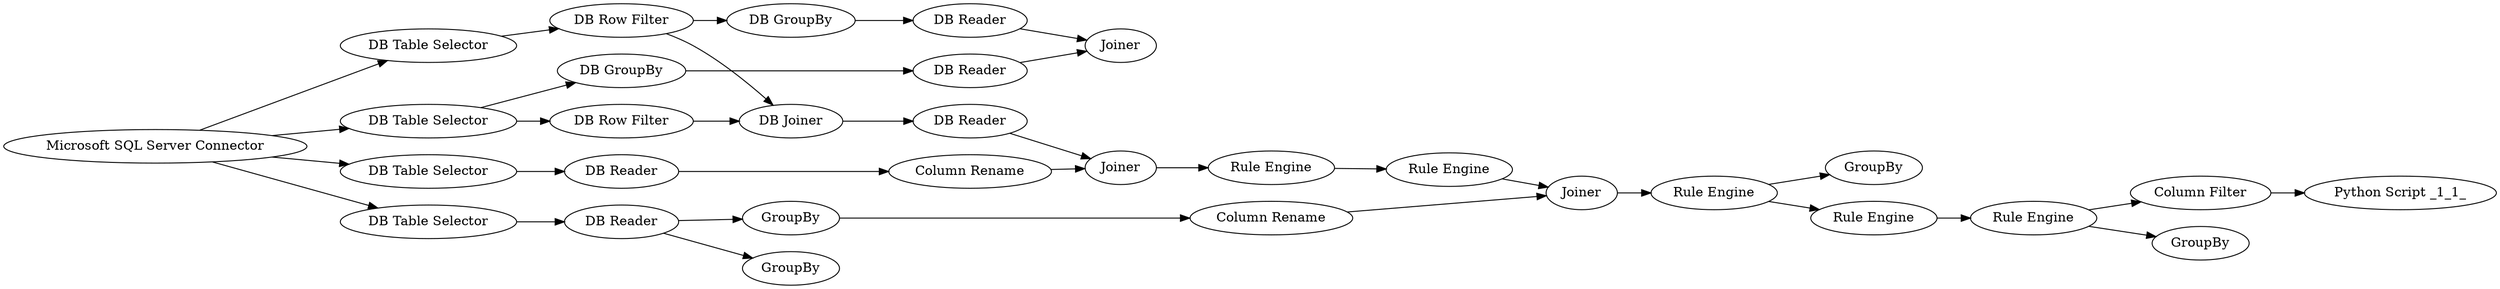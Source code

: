 digraph {
	103 [label="Microsoft SQL Server Connector"]
	110 [label="DB Table Selector"]
	116 [label="DB Row Filter"]
	124 [label="DB Table Selector"]
	140 [label="DB Table Selector"]
	141 [label="DB Reader"]
	142 [label="DB Row Filter"]
	143 [label="DB Joiner"]
	146 [label="DB GroupBy"]
	150 [label="DB Reader"]
	151 [label="DB Table Selector"]
	153 [label="DB Reader"]
	154 [label=Joiner]
	155 [label="Column Rename"]
	157 [label=Joiner]
	158 [label="Rule Engine"]
	159 [label="Column Rename"]
	160 [label=GroupBy]
	161 [label="Rule Engine"]
	162 [label="Rule Engine"]
	165 [label=GroupBy]
	166 [label="Rule Engine"]
	167 [label="Python Script _1_1_"]
	168 [label="Column Filter"]
	169 [label="Rule Engine"]
	170 [label=GroupBy]
	171 [label=GroupBy]
	172 [label="DB Reader"]
	173 [label="DB GroupBy"]
	174 [label="DB Reader"]
	175 [label=Joiner]
	103 -> 110
	103 -> 124
	103 -> 140
	103 -> 151
	110 -> 116
	116 -> 146
	116 -> 143
	124 -> 150
	140 -> 142
	140 -> 173
	141 -> 154
	142 -> 143
	143 -> 141
	146 -> 172
	150 -> 160
	150 -> 171
	151 -> 153
	153 -> 155
	154 -> 161
	155 -> 154
	157 -> 162
	158 -> 157
	159 -> 157
	160 -> 159
	161 -> 158
	162 -> 166
	162 -> 165
	166 -> 169
	168 -> 167
	169 -> 168
	169 -> 170
	172 -> 175
	173 -> 174
	174 -> 175
	rankdir=LR
}

